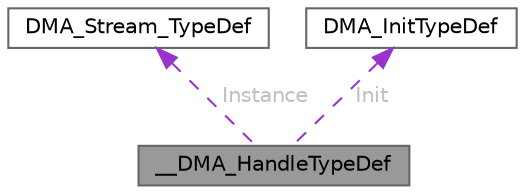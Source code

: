 digraph "__DMA_HandleTypeDef"
{
 // LATEX_PDF_SIZE
  bgcolor="transparent";
  edge [fontname=Helvetica,fontsize=10,labelfontname=Helvetica,labelfontsize=10];
  node [fontname=Helvetica,fontsize=10,shape=box,height=0.2,width=0.4];
  Node1 [id="Node000001",label="__DMA_HandleTypeDef",height=0.2,width=0.4,color="gray40", fillcolor="grey60", style="filled", fontcolor="black",tooltip="DMA handle Structure definition."];
  Node2 -> Node1 [id="edge1_Node000001_Node000002",dir="back",color="darkorchid3",style="dashed",tooltip=" ",label=" Instance",fontcolor="grey" ];
  Node2 [id="Node000002",label="DMA_Stream_TypeDef",height=0.2,width=0.4,color="gray40", fillcolor="white", style="filled",URL="$structDMA__Stream__TypeDef.html",tooltip="DMA Controller."];
  Node3 -> Node1 [id="edge2_Node000001_Node000003",dir="back",color="darkorchid3",style="dashed",tooltip=" ",label=" Init",fontcolor="grey" ];
  Node3 [id="Node000003",label="DMA_InitTypeDef",height=0.2,width=0.4,color="gray40", fillcolor="white", style="filled",URL="$structDMA__InitTypeDef.html",tooltip="DMA Configuration Structure definition."];
}
